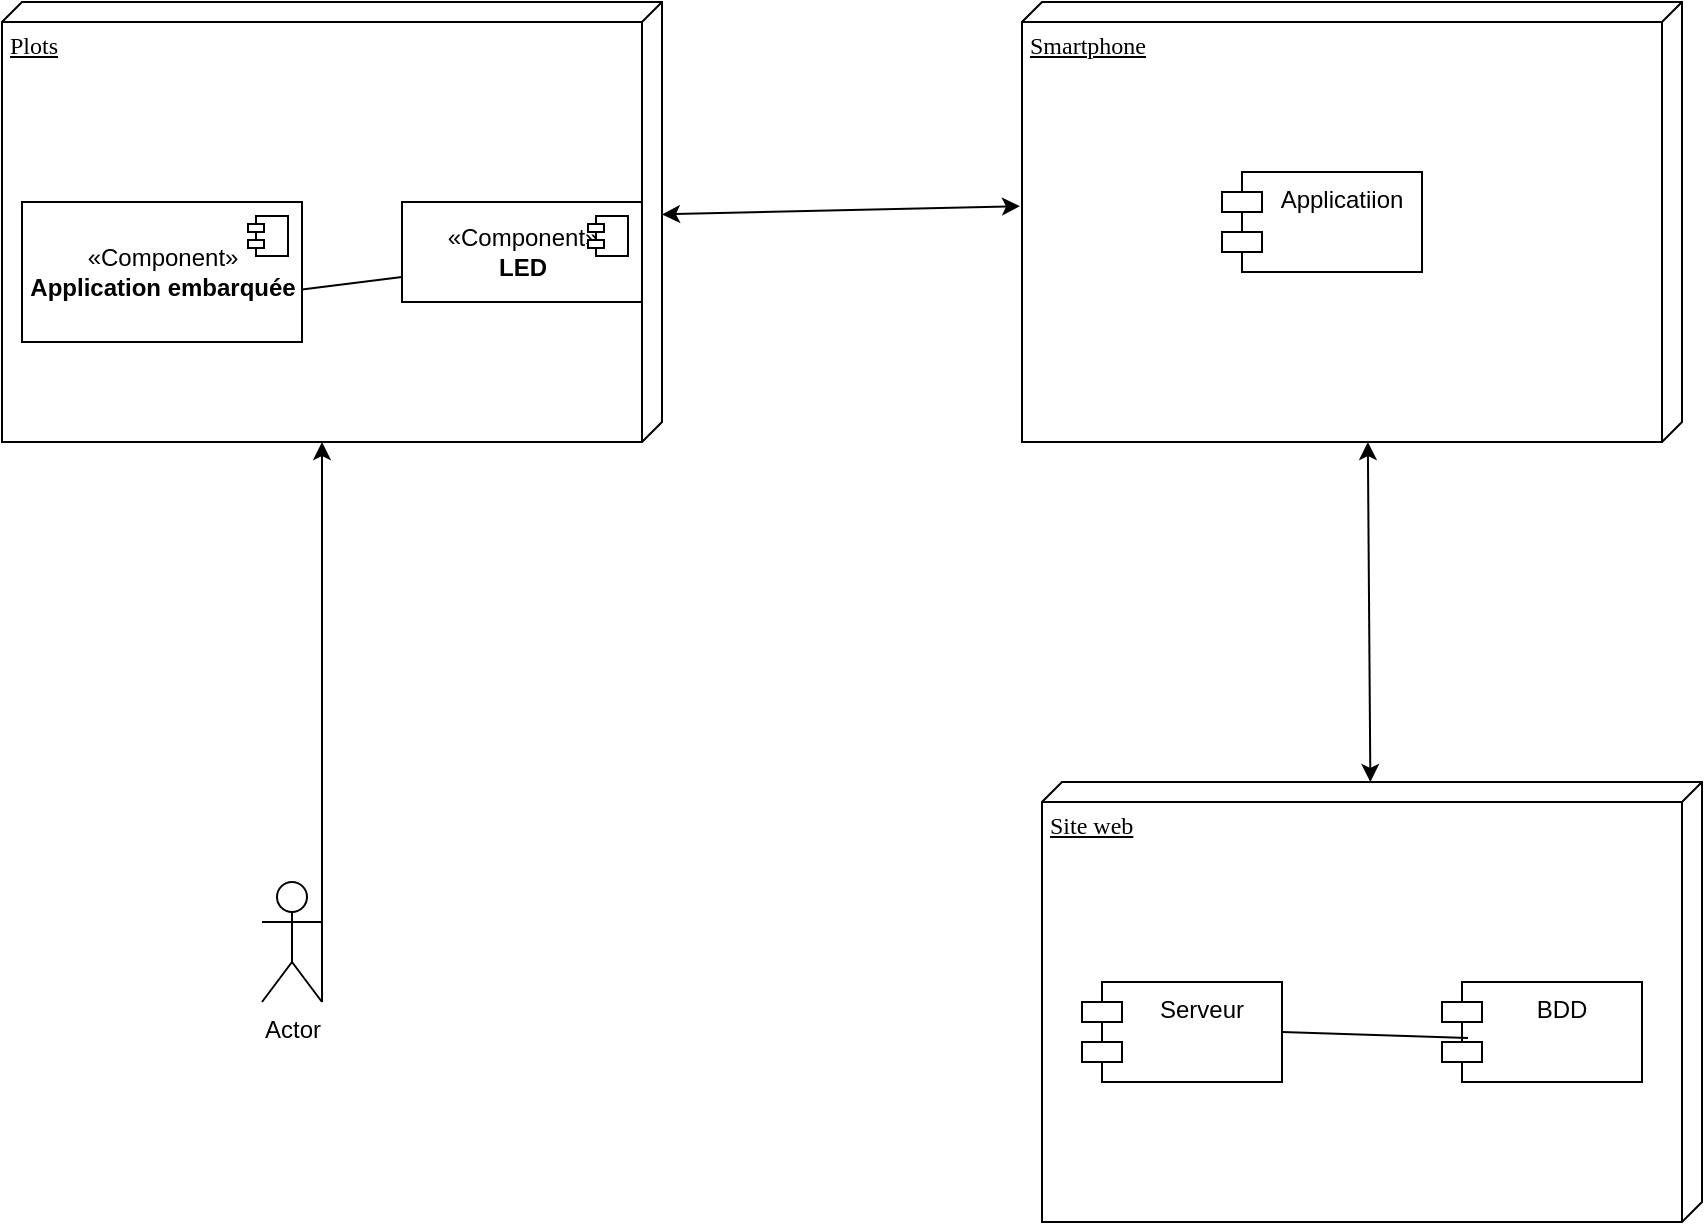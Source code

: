 <mxfile version="13.6.2" type="device"><diagram name="Page-1" id="5f0bae14-7c28-e335-631c-24af17079c00"><mxGraphModel dx="1086" dy="926" grid="1" gridSize="10" guides="1" tooltips="1" connect="1" arrows="1" fold="1" page="1" pageScale="1" pageWidth="1100" pageHeight="850" background="#ffffff" math="0" shadow="0"><root><mxCell id="0"/><mxCell id="1" parent="0"/><mxCell id="39150e848f15840c-1" value="Plots" style="verticalAlign=top;align=left;spacingTop=8;spacingLeft=2;spacingRight=12;shape=cube;size=10;direction=south;fontStyle=4;html=1;rounded=0;shadow=0;comic=0;labelBackgroundColor=none;strokeWidth=1;fontFamily=Verdana;fontSize=12" parent="1" vertex="1"><mxGeometry x="170" y="480" width="330" height="220" as="geometry"/></mxCell><mxCell id="UGX0jfhkmYfojn7lUvL3-1" value="«Component»&lt;br&gt;&lt;b&gt;Application embarquée&lt;br&gt;&lt;/b&gt;" style="html=1;dropTarget=0;" vertex="1" parent="1"><mxGeometry x="180" y="580" width="140" height="70" as="geometry"/></mxCell><mxCell id="UGX0jfhkmYfojn7lUvL3-2" value="" style="shape=component;jettyWidth=8;jettyHeight=4;" vertex="1" parent="UGX0jfhkmYfojn7lUvL3-1"><mxGeometry x="1" width="20" height="20" relative="1" as="geometry"><mxPoint x="-27" y="7" as="offset"/></mxGeometry></mxCell><mxCell id="UGX0jfhkmYfojn7lUvL3-3" value="«Component»&lt;br&gt;&lt;b&gt;LED&lt;/b&gt;" style="html=1;dropTarget=0;" vertex="1" parent="1"><mxGeometry x="370" y="580" width="120" height="50" as="geometry"/></mxCell><mxCell id="UGX0jfhkmYfojn7lUvL3-4" value="" style="shape=component;jettyWidth=8;jettyHeight=4;" vertex="1" parent="UGX0jfhkmYfojn7lUvL3-3"><mxGeometry x="1" width="20" height="20" relative="1" as="geometry"><mxPoint x="-27" y="7" as="offset"/></mxGeometry></mxCell><mxCell id="UGX0jfhkmYfojn7lUvL3-5" value="Smartphone" style="verticalAlign=top;align=left;spacingTop=8;spacingLeft=2;spacingRight=12;shape=cube;size=10;direction=south;fontStyle=4;html=1;rounded=0;shadow=0;comic=0;labelBackgroundColor=none;strokeWidth=1;fontFamily=Verdana;fontSize=12" vertex="1" parent="1"><mxGeometry x="680" y="480" width="330" height="220" as="geometry"/></mxCell><mxCell id="UGX0jfhkmYfojn7lUvL3-15" value="" style="endArrow=none;html=1;entryX=0;entryY=0.75;entryDx=0;entryDy=0;exitX=1;exitY=0.625;exitDx=0;exitDy=0;exitPerimeter=0;" edge="1" parent="1" source="UGX0jfhkmYfojn7lUvL3-1" target="UGX0jfhkmYfojn7lUvL3-3"><mxGeometry width="50" height="50" relative="1" as="geometry"><mxPoint x="280" y="630" as="sourcePoint"/><mxPoint x="330" y="580" as="targetPoint"/></mxGeometry></mxCell><mxCell id="UGX0jfhkmYfojn7lUvL3-18" value="Actor" style="shape=umlActor;verticalLabelPosition=bottom;verticalAlign=top;html=1;" vertex="1" parent="1"><mxGeometry x="300" y="920" width="30" height="60" as="geometry"/></mxCell><mxCell id="UGX0jfhkmYfojn7lUvL3-19" value="" style="group" vertex="1" connectable="0" parent="1"><mxGeometry x="690" y="870" width="330" height="220" as="geometry"/></mxCell><mxCell id="UGX0jfhkmYfojn7lUvL3-10" value="Site web" style="verticalAlign=top;align=left;spacingTop=8;spacingLeft=2;spacingRight=12;shape=cube;size=10;direction=south;fontStyle=4;html=1;rounded=0;shadow=0;comic=0;labelBackgroundColor=none;strokeWidth=1;fontFamily=Verdana;fontSize=12" vertex="1" parent="UGX0jfhkmYfojn7lUvL3-19"><mxGeometry width="330" height="220" as="geometry"/></mxCell><mxCell id="UGX0jfhkmYfojn7lUvL3-22" value="Serveur" style="shape=module;align=left;spacingLeft=20;align=center;verticalAlign=top;" vertex="1" parent="UGX0jfhkmYfojn7lUvL3-19"><mxGeometry x="20" y="100" width="100" height="50" as="geometry"/></mxCell><mxCell id="UGX0jfhkmYfojn7lUvL3-29" value="BDD" style="shape=module;align=left;spacingLeft=20;align=center;verticalAlign=top;" vertex="1" parent="UGX0jfhkmYfojn7lUvL3-19"><mxGeometry x="200" y="100" width="100" height="50" as="geometry"/></mxCell><mxCell id="UGX0jfhkmYfojn7lUvL3-30" value="" style="endArrow=none;html=1;exitX=1;exitY=0.5;exitDx=0;exitDy=0;entryX=0.13;entryY=0.56;entryDx=0;entryDy=0;entryPerimeter=0;" edge="1" parent="UGX0jfhkmYfojn7lUvL3-19" source="UGX0jfhkmYfojn7lUvL3-22" target="UGX0jfhkmYfojn7lUvL3-29"><mxGeometry width="50" height="50" relative="1" as="geometry"><mxPoint x="150" y="150" as="sourcePoint"/><mxPoint x="200" y="100" as="targetPoint"/></mxGeometry></mxCell><mxCell id="UGX0jfhkmYfojn7lUvL3-20" value="" style="endArrow=classic;startArrow=classic;html=1;entryX=1;entryY=0.476;entryDx=0;entryDy=0;entryPerimeter=0;" edge="1" parent="1" source="UGX0jfhkmYfojn7lUvL3-10" target="UGX0jfhkmYfojn7lUvL3-5"><mxGeometry width="50" height="50" relative="1" as="geometry"><mxPoint x="830" y="790" as="sourcePoint"/><mxPoint x="880" y="740" as="targetPoint"/></mxGeometry></mxCell><mxCell id="UGX0jfhkmYfojn7lUvL3-21" value="Applicatiion" style="shape=module;align=left;spacingLeft=20;align=center;verticalAlign=top;" vertex="1" parent="1"><mxGeometry x="780" y="565" width="100" height="50" as="geometry"/></mxCell><mxCell id="UGX0jfhkmYfojn7lUvL3-27" value="" style="endArrow=classic;html=1;exitX=1;exitY=1;exitDx=0;exitDy=0;exitPerimeter=0;entryX=0;entryY=0;entryDx=220;entryDy=170;entryPerimeter=0;" edge="1" parent="1" source="UGX0jfhkmYfojn7lUvL3-18" target="39150e848f15840c-1"><mxGeometry width="50" height="50" relative="1" as="geometry"><mxPoint x="550" y="430" as="sourcePoint"/><mxPoint x="600" y="380" as="targetPoint"/></mxGeometry></mxCell><mxCell id="UGX0jfhkmYfojn7lUvL3-28" value="" style="endArrow=classic;startArrow=classic;html=1;entryX=0.464;entryY=1.003;entryDx=0;entryDy=0;entryPerimeter=0;" edge="1" parent="1" source="39150e848f15840c-1" target="UGX0jfhkmYfojn7lUvL3-5"><mxGeometry width="50" height="50" relative="1" as="geometry"><mxPoint x="630" y="620" as="sourcePoint"/><mxPoint x="680" y="570" as="targetPoint"/></mxGeometry></mxCell></root></mxGraphModel></diagram></mxfile>